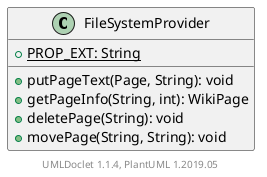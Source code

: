 @startuml

    class FileSystemProvider [[FileSystemProvider.html]] {
        {static} +PROP_EXT: String
        +putPageText(Page, String): void
        +getPageInfo(String, int): WikiPage
        +deletePage(String): void
        +movePage(String, String): void
    }


    center footer UMLDoclet 1.1.4, PlantUML 1.2019.05
@enduml
